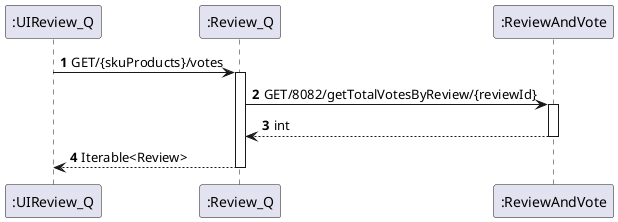 @startuml
'https://plantuml.com/sequence-diagram

autoactivate on
autonumber

participant ":UIReview_Q" as rev
participant ":Review_Q" as rev1
participant ":ReviewAndVote" as vote

rev -> rev1: GET/{skuProducts}/votes
rev1 -> vote: GET/8082/getTotalVotesByReview/{reviewId}
vote --> rev1: int
rev1 --> rev: Iterable<Review>


@enduml